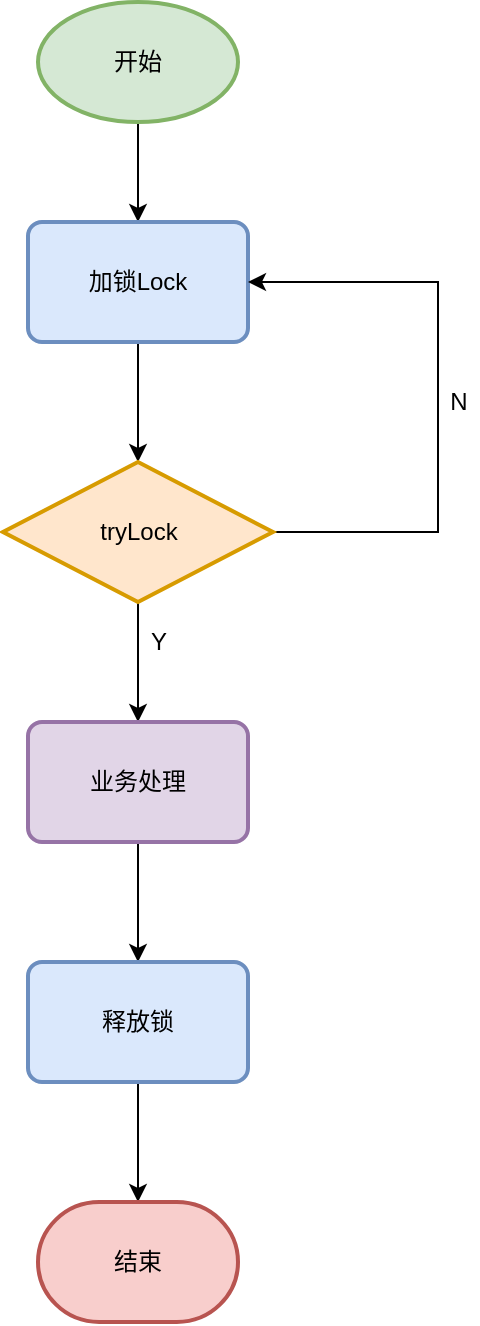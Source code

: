 <mxfile version="14.1.3" type="device"><diagram id="LK6xowkM0jBtLSqS3aAp" name="Page-1"><mxGraphModel dx="1186" dy="796" grid="1" gridSize="10" guides="1" tooltips="1" connect="1" arrows="1" fold="1" page="1" pageScale="1" pageWidth="1920" pageHeight="1200" math="0" shadow="0"><root><mxCell id="0"/><mxCell id="1" parent="0"/><mxCell id="ac8RDJiaZXZWOKBJxJ_z-7" style="edgeStyle=orthogonalEdgeStyle;rounded=0;orthogonalLoop=1;jettySize=auto;html=1;entryX=0.5;entryY=0;entryDx=0;entryDy=0;" edge="1" parent="1" source="ac8RDJiaZXZWOKBJxJ_z-1" target="ac8RDJiaZXZWOKBJxJ_z-2"><mxGeometry relative="1" as="geometry"/></mxCell><mxCell id="ac8RDJiaZXZWOKBJxJ_z-1" value="&lt;font style=&quot;vertical-align: inherit&quot;&gt;&lt;font style=&quot;vertical-align: inherit&quot;&gt;开始&lt;/font&gt;&lt;/font&gt;" style="strokeWidth=2;html=1;shape=mxgraph.flowchart.start_1;whiteSpace=wrap;fillColor=#d5e8d4;strokeColor=#82b366;" vertex="1" parent="1"><mxGeometry x="350" y="50" width="100" height="60" as="geometry"/></mxCell><mxCell id="ac8RDJiaZXZWOKBJxJ_z-8" style="edgeStyle=orthogonalEdgeStyle;rounded=0;orthogonalLoop=1;jettySize=auto;html=1;entryX=0.5;entryY=0;entryDx=0;entryDy=0;entryPerimeter=0;" edge="1" parent="1" source="ac8RDJiaZXZWOKBJxJ_z-2" target="ac8RDJiaZXZWOKBJxJ_z-3"><mxGeometry relative="1" as="geometry"/></mxCell><mxCell id="ac8RDJiaZXZWOKBJxJ_z-2" value="加锁Lock" style="rounded=1;whiteSpace=wrap;html=1;absoluteArcSize=1;arcSize=14;strokeWidth=2;fillColor=#dae8fc;strokeColor=#6c8ebf;" vertex="1" parent="1"><mxGeometry x="345" y="160" width="110" height="60" as="geometry"/></mxCell><mxCell id="ac8RDJiaZXZWOKBJxJ_z-9" style="edgeStyle=orthogonalEdgeStyle;rounded=0;orthogonalLoop=1;jettySize=auto;html=1;entryX=0.5;entryY=0;entryDx=0;entryDy=0;" edge="1" parent="1" source="ac8RDJiaZXZWOKBJxJ_z-3" target="ac8RDJiaZXZWOKBJxJ_z-4"><mxGeometry relative="1" as="geometry"/></mxCell><mxCell id="ac8RDJiaZXZWOKBJxJ_z-12" style="edgeStyle=orthogonalEdgeStyle;rounded=0;orthogonalLoop=1;jettySize=auto;html=1;" edge="1" parent="1" source="ac8RDJiaZXZWOKBJxJ_z-3"><mxGeometry relative="1" as="geometry"><mxPoint x="455" y="190" as="targetPoint"/><Array as="points"><mxPoint x="550" y="315"/><mxPoint x="550" y="190"/><mxPoint x="455" y="190"/></Array></mxGeometry></mxCell><mxCell id="ac8RDJiaZXZWOKBJxJ_z-3" value="tryLock" style="strokeWidth=2;html=1;shape=mxgraph.flowchart.decision;whiteSpace=wrap;fillColor=#ffe6cc;strokeColor=#d79b00;" vertex="1" parent="1"><mxGeometry x="332.5" y="280" width="135" height="70" as="geometry"/></mxCell><mxCell id="ac8RDJiaZXZWOKBJxJ_z-10" style="edgeStyle=orthogonalEdgeStyle;rounded=0;orthogonalLoop=1;jettySize=auto;html=1;entryX=0.5;entryY=0;entryDx=0;entryDy=0;" edge="1" parent="1" source="ac8RDJiaZXZWOKBJxJ_z-4" target="ac8RDJiaZXZWOKBJxJ_z-5"><mxGeometry relative="1" as="geometry"/></mxCell><mxCell id="ac8RDJiaZXZWOKBJxJ_z-4" value="业务处理" style="rounded=1;whiteSpace=wrap;html=1;absoluteArcSize=1;arcSize=14;strokeWidth=2;fillColor=#e1d5e7;strokeColor=#9673a6;" vertex="1" parent="1"><mxGeometry x="345" y="410" width="110" height="60" as="geometry"/></mxCell><mxCell id="ac8RDJiaZXZWOKBJxJ_z-11" style="edgeStyle=orthogonalEdgeStyle;rounded=0;orthogonalLoop=1;jettySize=auto;html=1;entryX=0.5;entryY=0;entryDx=0;entryDy=0;entryPerimeter=0;" edge="1" parent="1" source="ac8RDJiaZXZWOKBJxJ_z-5" target="ac8RDJiaZXZWOKBJxJ_z-6"><mxGeometry relative="1" as="geometry"/></mxCell><mxCell id="ac8RDJiaZXZWOKBJxJ_z-5" value="释放锁" style="rounded=1;whiteSpace=wrap;html=1;absoluteArcSize=1;arcSize=14;strokeWidth=2;fillColor=#dae8fc;strokeColor=#6c8ebf;" vertex="1" parent="1"><mxGeometry x="345" y="530" width="110" height="60" as="geometry"/></mxCell><mxCell id="ac8RDJiaZXZWOKBJxJ_z-6" value="结束" style="strokeWidth=2;html=1;shape=mxgraph.flowchart.terminator;whiteSpace=wrap;fillColor=#f8cecc;strokeColor=#b85450;" vertex="1" parent="1"><mxGeometry x="350" y="650" width="100" height="60" as="geometry"/></mxCell><mxCell id="ac8RDJiaZXZWOKBJxJ_z-13" value="Y" style="text;html=1;align=center;verticalAlign=middle;resizable=0;points=[];autosize=1;" vertex="1" parent="1"><mxGeometry x="400" y="360" width="20" height="20" as="geometry"/></mxCell><mxCell id="ac8RDJiaZXZWOKBJxJ_z-14" value="N" style="text;html=1;align=center;verticalAlign=middle;resizable=0;points=[];autosize=1;" vertex="1" parent="1"><mxGeometry x="550" y="240" width="20" height="20" as="geometry"/></mxCell></root></mxGraphModel></diagram></mxfile>